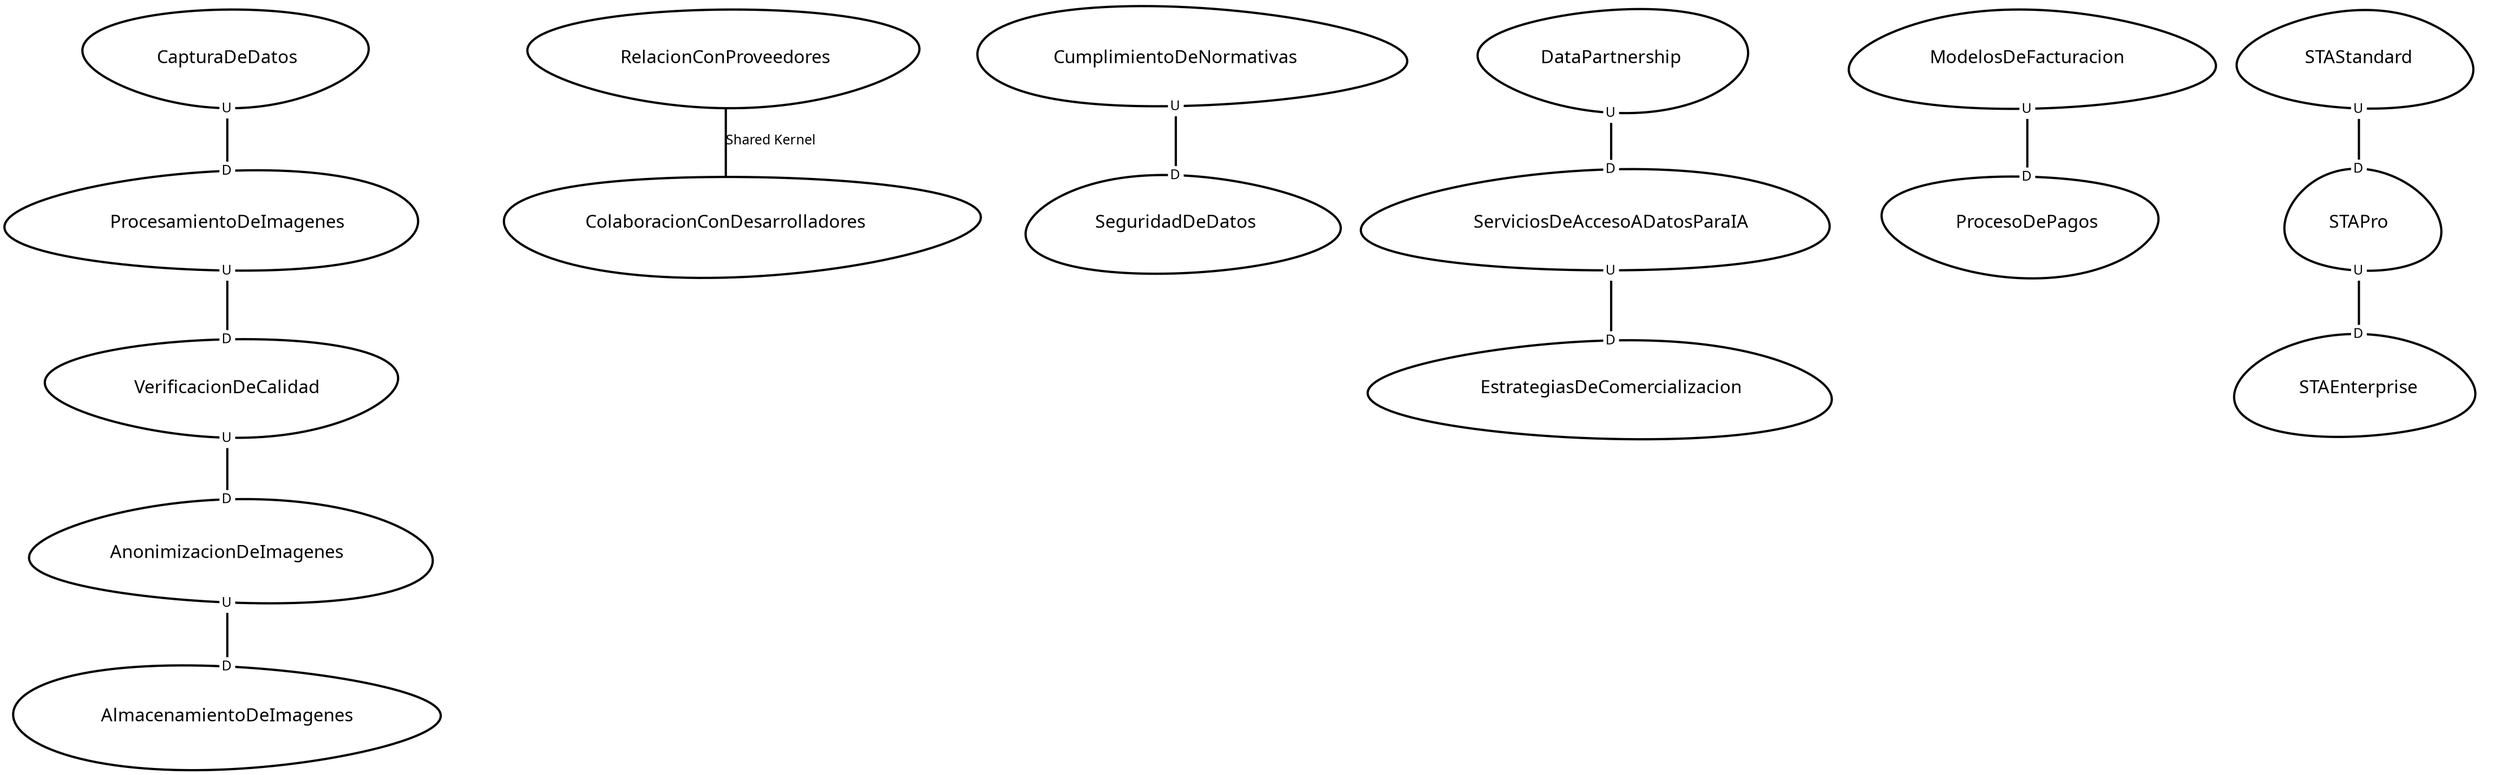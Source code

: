 digraph "ContextMapGraph" {
graph ["imagepath"="C:\Users\jmgon\AppData\Local\Temp\GraphvizJava"]
"AlmacenamientoDeImagenes" ["margin"="0.3","orientation"="275","shape"="egg","fontsize"="16","style"="bold","label"="AlmacenamientoDeImagenes\n","fontname"="sans-serif"]
"AnonimizacionDeImagenes" ["margin"="0.3","orientation"="107","shape"="egg","fontsize"="16","style"="bold","label"="AnonimizacionDeImagenes\n","fontname"="sans-serif"]
"CapturaDeDatos" ["margin"="0.3","orientation"="184","shape"="egg","fontsize"="16","style"="bold","label"="CapturaDeDatos\n","fontname"="sans-serif"]
"ProcesamientoDeImagenes" ["margin"="0.3","orientation"="218","shape"="egg","fontsize"="16","style"="bold","label"="ProcesamientoDeImagenes\n","fontname"="sans-serif"]
"VerificacionDeCalidad" ["margin"="0.3","orientation"="191","shape"="egg","fontsize"="16","style"="bold","label"="VerificacionDeCalidad\n","fontname"="sans-serif"]
"ColaboracionConDesarrolladores" ["margin"="0.3","orientation"="48","shape"="egg","fontsize"="16","style"="bold","label"="ColaboracionConDesarrolladores\n","fontname"="sans-serif"]
"CumplimientoDeNormativas" ["margin"="0.3","orientation"="146","shape"="egg","fontsize"="16","style"="bold","label"="CumplimientoDeNormativas\n","fontname"="sans-serif"]
"SeguridadDeDatos" ["margin"="0.3","orientation"="16","shape"="egg","fontsize"="16","style"="bold","label"="SeguridadDeDatos\n","fontname"="sans-serif"]
"DataPartnership" ["margin"="0.3","orientation"="76","shape"="egg","fontsize"="16","style"="bold","label"="DataPartnership\n","fontname"="sans-serif"]
"ServiciosDeAccesoADatosParaIA" ["margin"="0.3","orientation"="229","shape"="egg","fontsize"="16","style"="bold","label"="ServiciosDeAccesoADatosParaIA\n","fontname"="sans-serif"]
"EstrategiasDeComercializacion" ["margin"="0.3","orientation"="343","shape"="egg","fontsize"="16","style"="bold","label"="EstrategiasDeComercializacion\n","fontname"="sans-serif"]
"ModelosDeFacturacion" ["margin"="0.3","orientation"="9","shape"="egg","fontsize"="16","style"="bold","label"="ModelosDeFacturacion\n","fontname"="sans-serif"]
"ProcesoDePagos" ["margin"="0.3","orientation"="303","shape"="egg","fontsize"="16","style"="bold","label"="ProcesoDePagos\n","fontname"="sans-serif"]
"RelacionConProveedores" ["margin"="0.3","orientation"="184","shape"="egg","fontsize"="16","style"="bold","label"="RelacionConProveedores\n","fontname"="sans-serif"]
"STAEnterprise" ["margin"="0.3","orientation"="245","shape"="egg","fontsize"="16","style"="bold","label"="STAEnterprise\n","fontname"="sans-serif"]
"STAPro" ["margin"="0.3","orientation"="122","shape"="egg","fontsize"="16","style"="bold","label"="STAPro\n","fontname"="sans-serif"]
"STAStandard" ["margin"="0.3","orientation"="349","shape"="egg","fontsize"="16","style"="bold","label"="STAStandard\n","fontname"="sans-serif"]
"AnonimizacionDeImagenes" -> "AlmacenamientoDeImagenes" ["headlabel"=<<table cellspacing="0" cellborder="0" border="0">
<tr><td bgcolor="white">D</td></tr>
</table>>,"labeldistance"="0","fontsize"="12","taillabel"=<<table cellspacing="0" cellborder="0" border="0">
<tr><td bgcolor="white">U</td></tr>
</table>>,"style"="bold","label"="                                        ","dir"="none","fontname"="sans-serif"]
"CapturaDeDatos" -> "ProcesamientoDeImagenes" ["headlabel"=<<table cellspacing="0" cellborder="0" border="0">
<tr><td bgcolor="white">D</td></tr>
</table>>,"labeldistance"="0","fontsize"="12","taillabel"=<<table cellspacing="0" cellborder="0" border="0">
<tr><td bgcolor="white">U</td></tr>
</table>>,"style"="bold","label"="                                        ","dir"="none","fontname"="sans-serif"]
"ProcesamientoDeImagenes" -> "VerificacionDeCalidad" ["headlabel"=<<table cellspacing="0" cellborder="0" border="0">
<tr><td bgcolor="white">D</td></tr>
</table>>,"labeldistance"="0","fontsize"="12","taillabel"=<<table cellspacing="0" cellborder="0" border="0">
<tr><td bgcolor="white">U</td></tr>
</table>>,"style"="bold","label"="                                        ","dir"="none","fontname"="sans-serif"]
"VerificacionDeCalidad" -> "AnonimizacionDeImagenes" ["headlabel"=<<table cellspacing="0" cellborder="0" border="0">
<tr><td bgcolor="white">D</td></tr>
</table>>,"labeldistance"="0","fontsize"="12","taillabel"=<<table cellspacing="0" cellborder="0" border="0">
<tr><td bgcolor="white">U</td></tr>
</table>>,"style"="bold","label"="                                        ","dir"="none","fontname"="sans-serif"]
"CumplimientoDeNormativas" -> "SeguridadDeDatos" ["headlabel"=<<table cellspacing="0" cellborder="0" border="0">
<tr><td bgcolor="white">D</td></tr>
</table>>,"labeldistance"="0","fontsize"="12","taillabel"=<<table cellspacing="0" cellborder="0" border="0">
<tr><td bgcolor="white">U</td></tr>
</table>>,"style"="bold","label"="                                        ","dir"="none","fontname"="sans-serif"]
"DataPartnership" -> "ServiciosDeAccesoADatosParaIA" ["headlabel"=<<table cellspacing="0" cellborder="0" border="0">
<tr><td bgcolor="white">D</td></tr>
</table>>,"labeldistance"="0","fontsize"="12","taillabel"=<<table cellspacing="0" cellborder="0" border="0">
<tr><td bgcolor="white">U</td></tr>
</table>>,"style"="bold","label"="                                        ","dir"="none","fontname"="sans-serif"]
"ServiciosDeAccesoADatosParaIA" -> "EstrategiasDeComercializacion" ["headlabel"=<<table cellspacing="0" cellborder="0" border="0">
<tr><td bgcolor="white">D</td></tr>
</table>>,"labeldistance"="0","fontsize"="12","taillabel"=<<table cellspacing="0" cellborder="0" border="0">
<tr><td bgcolor="white">U</td></tr>
</table>>,"style"="bold","label"="                                        ","dir"="none","fontname"="sans-serif"]
"ModelosDeFacturacion" -> "ProcesoDePagos" ["headlabel"=<<table cellspacing="0" cellborder="0" border="0">
<tr><td bgcolor="white">D</td></tr>
</table>>,"labeldistance"="0","fontsize"="12","taillabel"=<<table cellspacing="0" cellborder="0" border="0">
<tr><td bgcolor="white">U</td></tr>
</table>>,"style"="bold","label"="                                        ","dir"="none","fontname"="sans-serif"]
"RelacionConProveedores" -> "ColaboracionConDesarrolladores" ["fontsize"="12","style"="bold","label"="Shared Kernel","dir"="none","fontname"="sans-serif"]
"STAPro" -> "STAEnterprise" ["headlabel"=<<table cellspacing="0" cellborder="0" border="0">
<tr><td bgcolor="white">D</td></tr>
</table>>,"labeldistance"="0","fontsize"="12","taillabel"=<<table cellspacing="0" cellborder="0" border="0">
<tr><td bgcolor="white">U</td></tr>
</table>>,"style"="bold","label"="                                        ","dir"="none","fontname"="sans-serif"]
"STAStandard" -> "STAPro" ["headlabel"=<<table cellspacing="0" cellborder="0" border="0">
<tr><td bgcolor="white">D</td></tr>
</table>>,"labeldistance"="0","fontsize"="12","taillabel"=<<table cellspacing="0" cellborder="0" border="0">
<tr><td bgcolor="white">U</td></tr>
</table>>,"style"="bold","label"="                                        ","dir"="none","fontname"="sans-serif"]
}